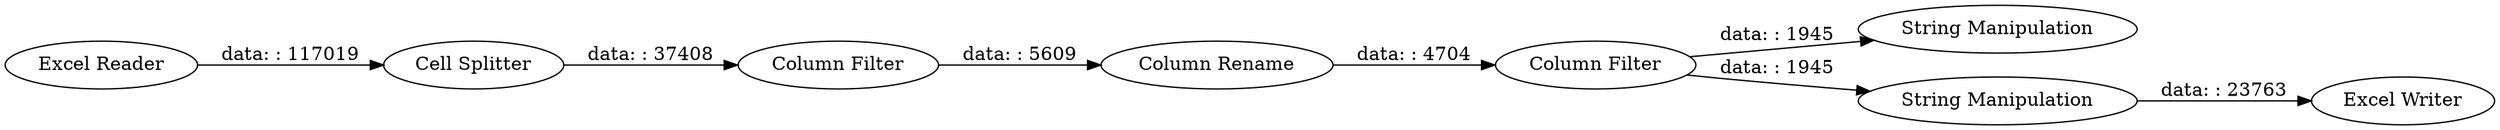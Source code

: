 digraph {
	"4543844456962318087_7" [label="String Manipulation"]
	"4543844456962318087_6" [label="Column Filter"]
	"4543844456962318087_12" [label="Column Filter"]
	"4543844456962318087_3" [label="Excel Writer"]
	"4543844456962318087_9" [label="Excel Reader"]
	"4543844456962318087_11" [label="Column Rename"]
	"4543844456962318087_13" [label="Cell Splitter"]
	"4543844456962318087_8" [label="String Manipulation"]
	"4543844456962318087_11" -> "4543844456962318087_6" [label="data: : 4704"]
	"4543844456962318087_9" -> "4543844456962318087_13" [label="data: : 117019"]
	"4543844456962318087_6" -> "4543844456962318087_8" [label="data: : 1945"]
	"4543844456962318087_6" -> "4543844456962318087_7" [label="data: : 1945"]
	"4543844456962318087_13" -> "4543844456962318087_12" [label="data: : 37408"]
	"4543844456962318087_12" -> "4543844456962318087_11" [label="data: : 5609"]
	"4543844456962318087_8" -> "4543844456962318087_3" [label="data: : 23763"]
	rankdir=LR
}
